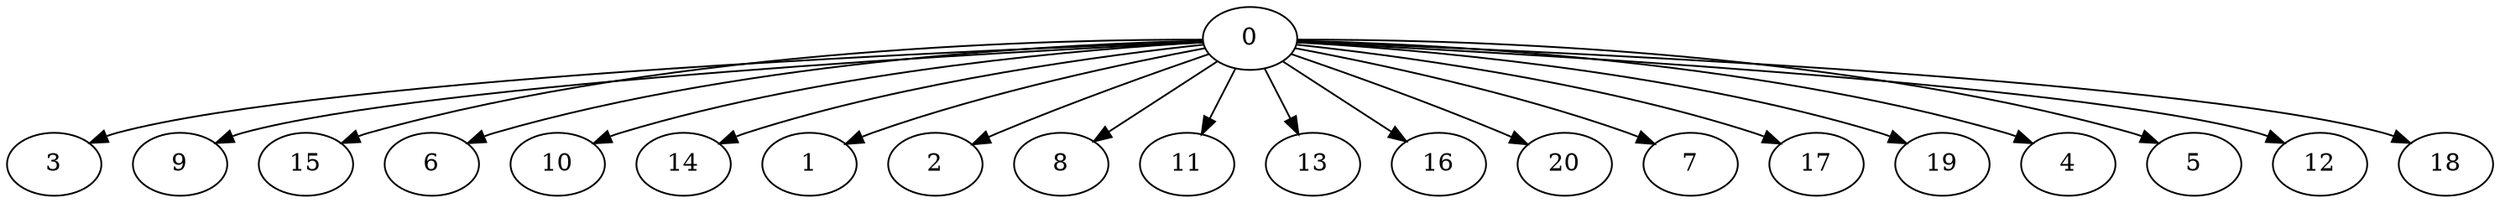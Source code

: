 digraph "Fork_Nodes_21_CCR_10.04_WeightType_Random" {
	graph ["Duplicate states"=0,
		GraphType=Fork,
		"Max states in OPEN"=0,
		Modes="120000ms; topo-ordered tasks, ; Pruning: task equivalence, fixed order ready list, ; F-value: ; Optimisation: best schedule length (\
SL) optimisation on equal, ",
		NumberOfTasks=21,
		"Pruned using list schedule length"=348,
		"States removed from OPEN"=0,
		TargetSystem="Homogeneous-2",
		"Time to schedule (ms)"=258,
		"Total idle time"=23,
		"Total schedule length"=59,
		"Total sequential time"=95,
		"Total states created"=4712
	];
	0	["Finish time"=6,
		Processor=0,
		"Start time"=0,
		Weight=6];
	3	["Finish time"=51,
		Processor=1,
		"Start time"=42,
		Weight=9];
	0 -> 3	[Weight=36];
	9	["Finish time"=26,
		Processor=0,
		"Start time"=19,
		Weight=7];
	0 -> 9	[Weight=58];
	15	["Finish time"=28,
		Processor=1,
		"Start time"=21,
		Weight=7];
	0 -> 15	[Weight=15];
	6	["Finish time"=12,
		Processor=0,
		"Start time"=6,
		Weight=6];
	0 -> 6	[Weight=51];
	10	["Finish time"=32,
		Processor=0,
		"Start time"=26,
		Weight=6];
	0 -> 10	[Weight=58];
	14	["Finish time"=38,
		Processor=0,
		"Start time"=32,
		Weight=6];
	0 -> 14	[Weight=58];
	1	["Finish time"=52,
		Processor=0,
		"Start time"=47,
		Weight=5];
	0 -> 1	[Weight=73];
	2	["Finish time"=47,
		Processor=0,
		"Start time"=42,
		Weight=5];
	0 -> 2	[Weight=65];
	8	["Finish time"=56,
		Processor=1,
		"Start time"=51,
		Weight=5];
	0 -> 8	[Weight=44];
	11	["Finish time"=41,
		Processor=1,
		"Start time"=37,
		Weight=4];
	0 -> 11	[Weight=29];
	13	["Finish time"=32,
		Processor=1,
		"Start time"=28,
		Weight=4];
	0 -> 13	[Weight=15];
	16	["Finish time"=56,
		Processor=0,
		"Start time"=52,
		Weight=4];
	0 -> 16	[Weight=73];
	20	["Finish time"=16,
		Processor=0,
		"Start time"=12,
		Weight=4];
	0 -> 20	[Weight=51];
	7	["Finish time"=35,
		Processor=1,
		"Start time"=32,
		Weight=3];
	0 -> 7	[Weight=15];
	17	["Finish time"=59,
		Processor=0,
		"Start time"=56,
		Weight=3];
	0 -> 17	[Weight=73];
	19	["Finish time"=19,
		Processor=0,
		"Start time"=16,
		Weight=3];
	0 -> 19	[Weight=51];
	4	["Finish time"=59,
		Processor=1,
		"Start time"=57,
		Weight=2];
	0 -> 4	[Weight=51];
	5	["Finish time"=37,
		Processor=1,
		"Start time"=35,
		Weight=2];
	0 -> 5	[Weight=22];
	12	["Finish time"=40,
		Processor=0,
		"Start time"=38,
		Weight=2];
	0 -> 12	[Weight=58];
	18	["Finish time"=42,
		Processor=0,
		"Start time"=40,
		Weight=2];
	0 -> 18	[Weight=58];
}
